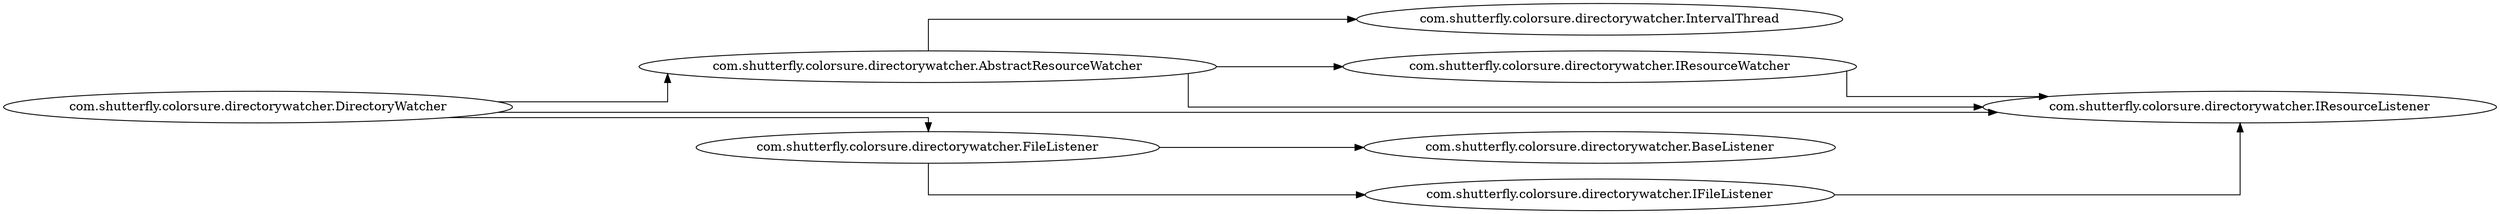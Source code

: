 digraph dependencyGraph {
 concentrate=true;
 rankdir="LR"; 
ranksep="2.0";
"com.shutterfly.colorsure.directorywatcher.AbstractResourceWatcher"; 
"com.shutterfly.colorsure.directorywatcher.AbstractResourceWatcher"->"com.shutterfly.colorsure.directorywatcher.IntervalThread";
"com.shutterfly.colorsure.directorywatcher.AbstractResourceWatcher"->"com.shutterfly.colorsure.directorywatcher.IResourceWatcher";
"com.shutterfly.colorsure.directorywatcher.AbstractResourceWatcher"->"com.shutterfly.colorsure.directorywatcher.IResourceListener";
"com.shutterfly.colorsure.directorywatcher.BaseListener"; 
"com.shutterfly.colorsure.directorywatcher.DirectoryWatcher"; 
"com.shutterfly.colorsure.directorywatcher.DirectoryWatcher"->"com.shutterfly.colorsure.directorywatcher.AbstractResourceWatcher";
"com.shutterfly.colorsure.directorywatcher.DirectoryWatcher"->"com.shutterfly.colorsure.directorywatcher.FileListener";
"com.shutterfly.colorsure.directorywatcher.DirectoryWatcher"->"com.shutterfly.colorsure.directorywatcher.IResourceListener";
"com.shutterfly.colorsure.directorywatcher.FileListener"; 
"com.shutterfly.colorsure.directorywatcher.FileListener"->"com.shutterfly.colorsure.directorywatcher.BaseListener";
"com.shutterfly.colorsure.directorywatcher.FileListener"->"com.shutterfly.colorsure.directorywatcher.IFileListener";
"com.shutterfly.colorsure.directorywatcher.IFileListener"; 
"com.shutterfly.colorsure.directorywatcher.IFileListener"->"com.shutterfly.colorsure.directorywatcher.IResourceListener";
"com.shutterfly.colorsure.directorywatcher.IResourceListener"; 
"com.shutterfly.colorsure.directorywatcher.IResourceWatcher"; 
"com.shutterfly.colorsure.directorywatcher.IResourceWatcher"->"com.shutterfly.colorsure.directorywatcher.IResourceListener";
"com.shutterfly.colorsure.directorywatcher.IntervalThread"; 
splines="ortho";
}
